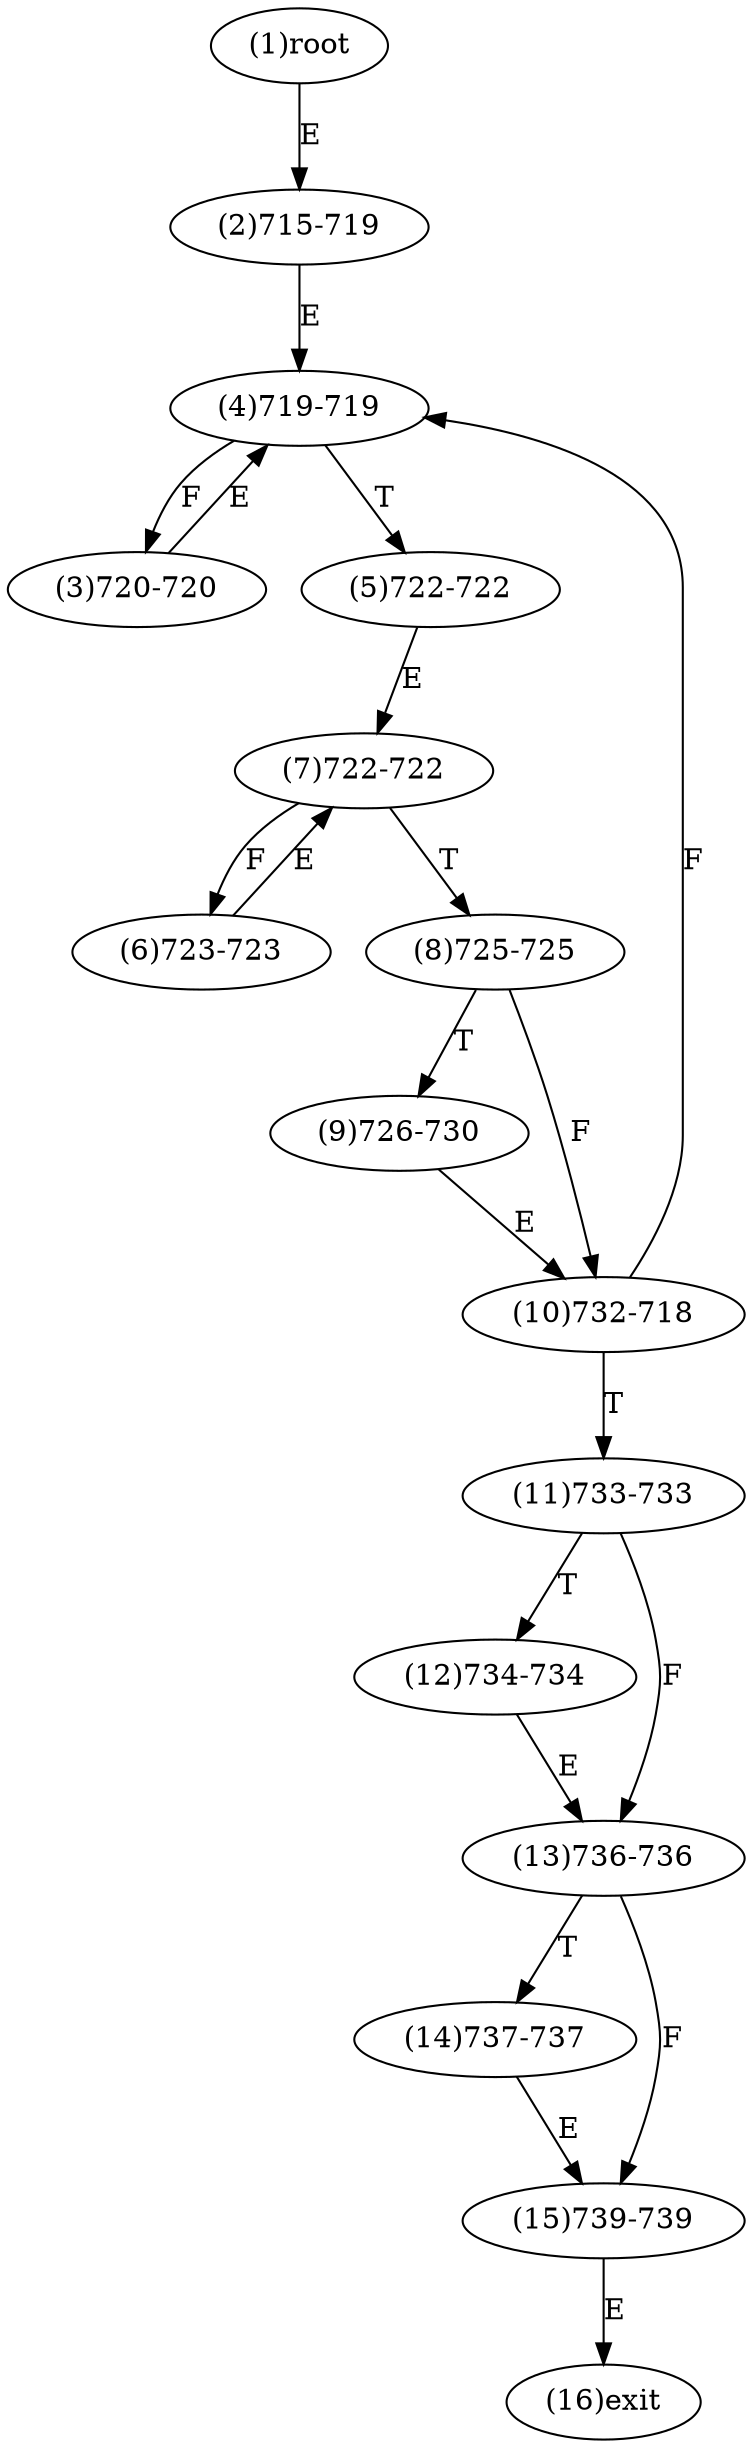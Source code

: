 digraph "" { 
1[ label="(1)root"];
2[ label="(2)715-719"];
3[ label="(3)720-720"];
4[ label="(4)719-719"];
5[ label="(5)722-722"];
6[ label="(6)723-723"];
7[ label="(7)722-722"];
8[ label="(8)725-725"];
9[ label="(9)726-730"];
10[ label="(10)732-718"];
11[ label="(11)733-733"];
12[ label="(12)734-734"];
13[ label="(13)736-736"];
14[ label="(14)737-737"];
15[ label="(15)739-739"];
16[ label="(16)exit"];
1->2[ label="E"];
2->4[ label="E"];
3->4[ label="E"];
4->3[ label="F"];
4->5[ label="T"];
5->7[ label="E"];
6->7[ label="E"];
7->6[ label="F"];
7->8[ label="T"];
8->10[ label="F"];
8->9[ label="T"];
9->10[ label="E"];
10->4[ label="F"];
10->11[ label="T"];
11->13[ label="F"];
11->12[ label="T"];
12->13[ label="E"];
13->15[ label="F"];
13->14[ label="T"];
14->15[ label="E"];
15->16[ label="E"];
}